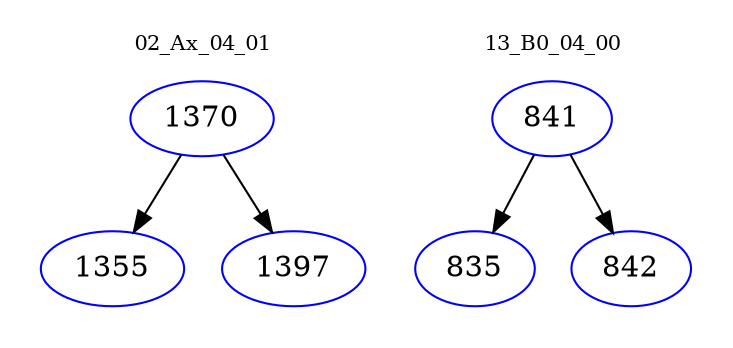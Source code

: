 digraph{
subgraph cluster_0 {
color = white
label = "02_Ax_04_01";
fontsize=10;
T0_1370 [label="1370", color="blue"]
T0_1370 -> T0_1355 [color="black"]
T0_1355 [label="1355", color="blue"]
T0_1370 -> T0_1397 [color="black"]
T0_1397 [label="1397", color="blue"]
}
subgraph cluster_1 {
color = white
label = "13_B0_04_00";
fontsize=10;
T1_841 [label="841", color="blue"]
T1_841 -> T1_835 [color="black"]
T1_835 [label="835", color="blue"]
T1_841 -> T1_842 [color="black"]
T1_842 [label="842", color="blue"]
}
}
